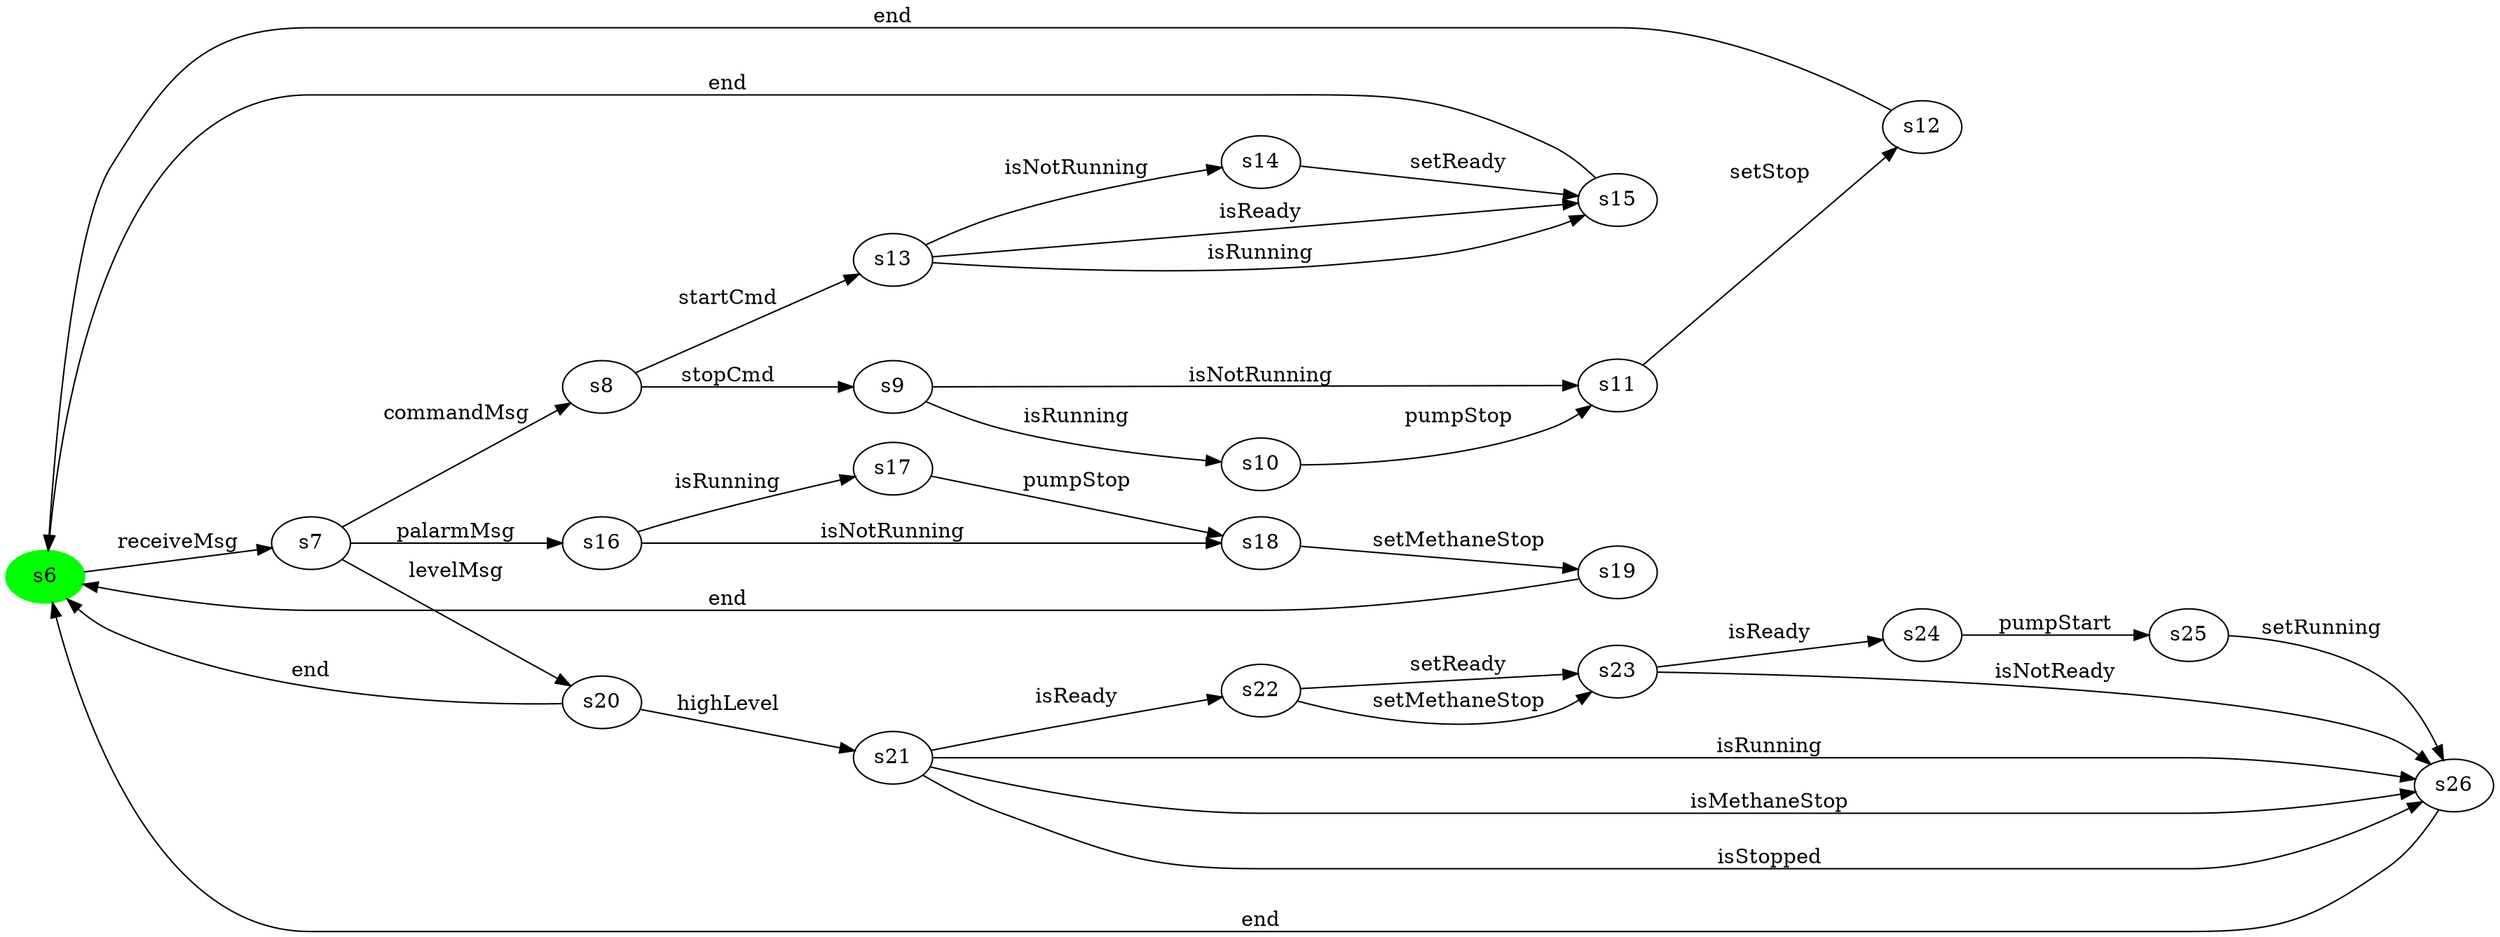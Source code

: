 digraph G {
rankdir=LR;
state0[ label = "s6", style=filled, color=green ];
state0 -> state1 [ label=" receiveMsg " ];
state1 [ label = "s7" ];
state1 -> state2 [ label=" palarmMsg " ];
state1 -> state3 [ label=" levelMsg " ];
state1 -> state4 [ label=" commandMsg " ];
state4 [ label = "s8" ];
state4 -> state5 [ label=" stopCmd " ];
state4 -> state6 [ label=" startCmd " ];
state5 [ label = "s9" ];
state5 -> state7 [ label=" isRunning " ];
state5 -> state8 [ label=" isNotRunning " ];
state3 [ label = "s20" ];
state3 -> state9 [ label=" highLevel " ];
state3 -> state0 [ label=" end " ];
state8 [ label = "s11" ];
state8 -> state10 [ label=" setStop " ];
state11 [ label = "s22" ];
state11 -> state12 [ label=" setReady " ];
state11 -> state12 [ label=" setMethaneStop " ];
state7 [ label = "s10" ];
state7 -> state8 [ label=" pumpStop " ];
state9 [ label = "s21" ];
state9 -> state13 [ label=" isMethaneStop " ];
state9 -> state13 [ label=" isStopped " ];
state9 -> state13 [ label=" isRunning " ];
state9 -> state11 [ label=" isReady " ];
state6 [ label = "s13" ];
state6 -> state14 [ label=" isReady " ];
state6 -> state14 [ label=" isRunning " ];
state6 -> state15 [ label=" isNotRunning " ];
state16 [ label = "s24" ];
state16 -> state17 [ label=" pumpStart " ];
state10 [ label = "s12" ];
state10 -> state0 [ label=" end " ];
state12 [ label = "s23" ];
state12 -> state13 [ label=" isNotReady " ];
state12 -> state16 [ label=" isReady " ];
state14 [ label = "s15" ];
state14 -> state0 [ label=" end " ];
state13 [ label = "s26" ];
state13 -> state0 [ label=" end " ];
state15 [ label = "s14" ];
state15 -> state14 [ label=" setReady " ];
state17 [ label = "s25" ];
state17 -> state13 [ label=" setRunning " ];
state18 [ label = "s17" ];
state18 -> state19 [ label=" pumpStop " ];
state2 [ label = "s16" ];
state2 -> state19 [ label=" isNotRunning " ];
state2 -> state18 [ label=" isRunning " ];
state20 [ label = "s19" ];
state20 -> state0 [ label=" end " ];
state19 [ label = "s18" ];
state19 -> state20 [ label=" setMethaneStop " ];
}
